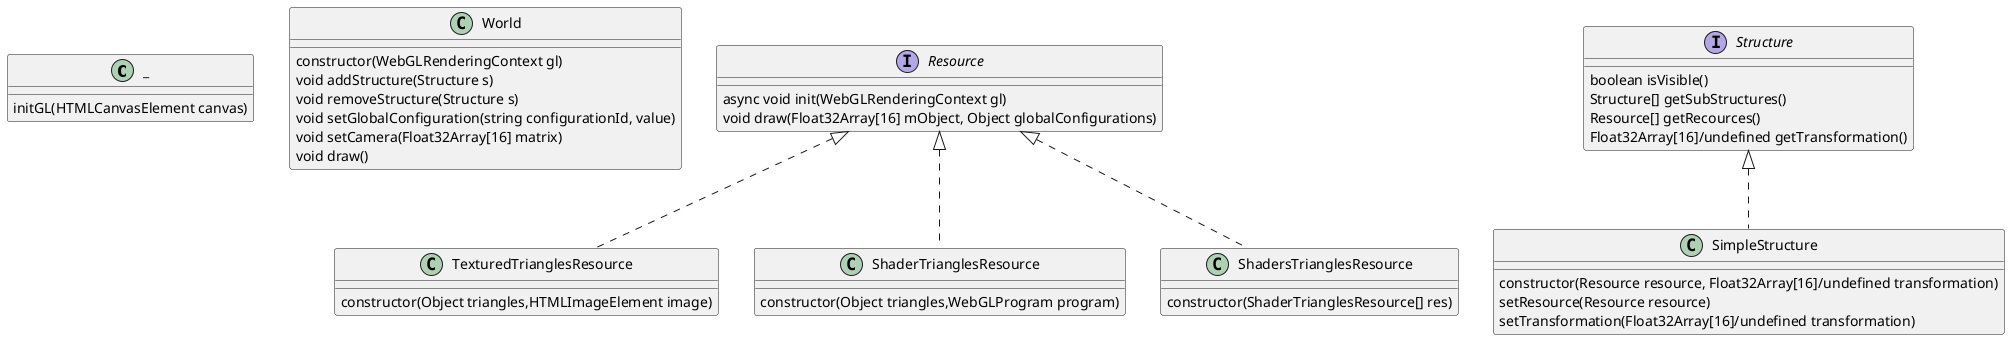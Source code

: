 @startuml
class _ {
   initGL(HTMLCanvasElement canvas)
}

class World {
   constructor(WebGLRenderingContext gl)
   void addStructure(Structure s)
   void removeStructure(Structure s)
   void setGlobalConfiguration(string configurationId, value)
   void setCamera(Float32Array[16] matrix)
   void draw()
}

interface Resource {
   async void init(WebGLRenderingContext gl)
   void draw(Float32Array[16] mObject, Object globalConfigurations)
}

interface Structure {
   boolean isVisible()
   Structure[] getSubStructures()
   Resource[] getRecources()
   Float32Array[16]/undefined getTransformation()
}
class SimpleStructure implements Structure {
   constructor(Resource resource, Float32Array[16]/undefined transformation)
   setResource(Resource resource)
   setTransformation(Float32Array[16]/undefined transformation)
}
class TexturedTrianglesResource implements Resource {
   constructor(Object triangles,HTMLImageElement image)
}
class ShaderTrianglesResource implements Resource {
   constructor(Object triangles,WebGLProgram program)
}
class ShadersTrianglesResource implements Resource {
   constructor(ShaderTrianglesResource[] res)
}
@enduml
